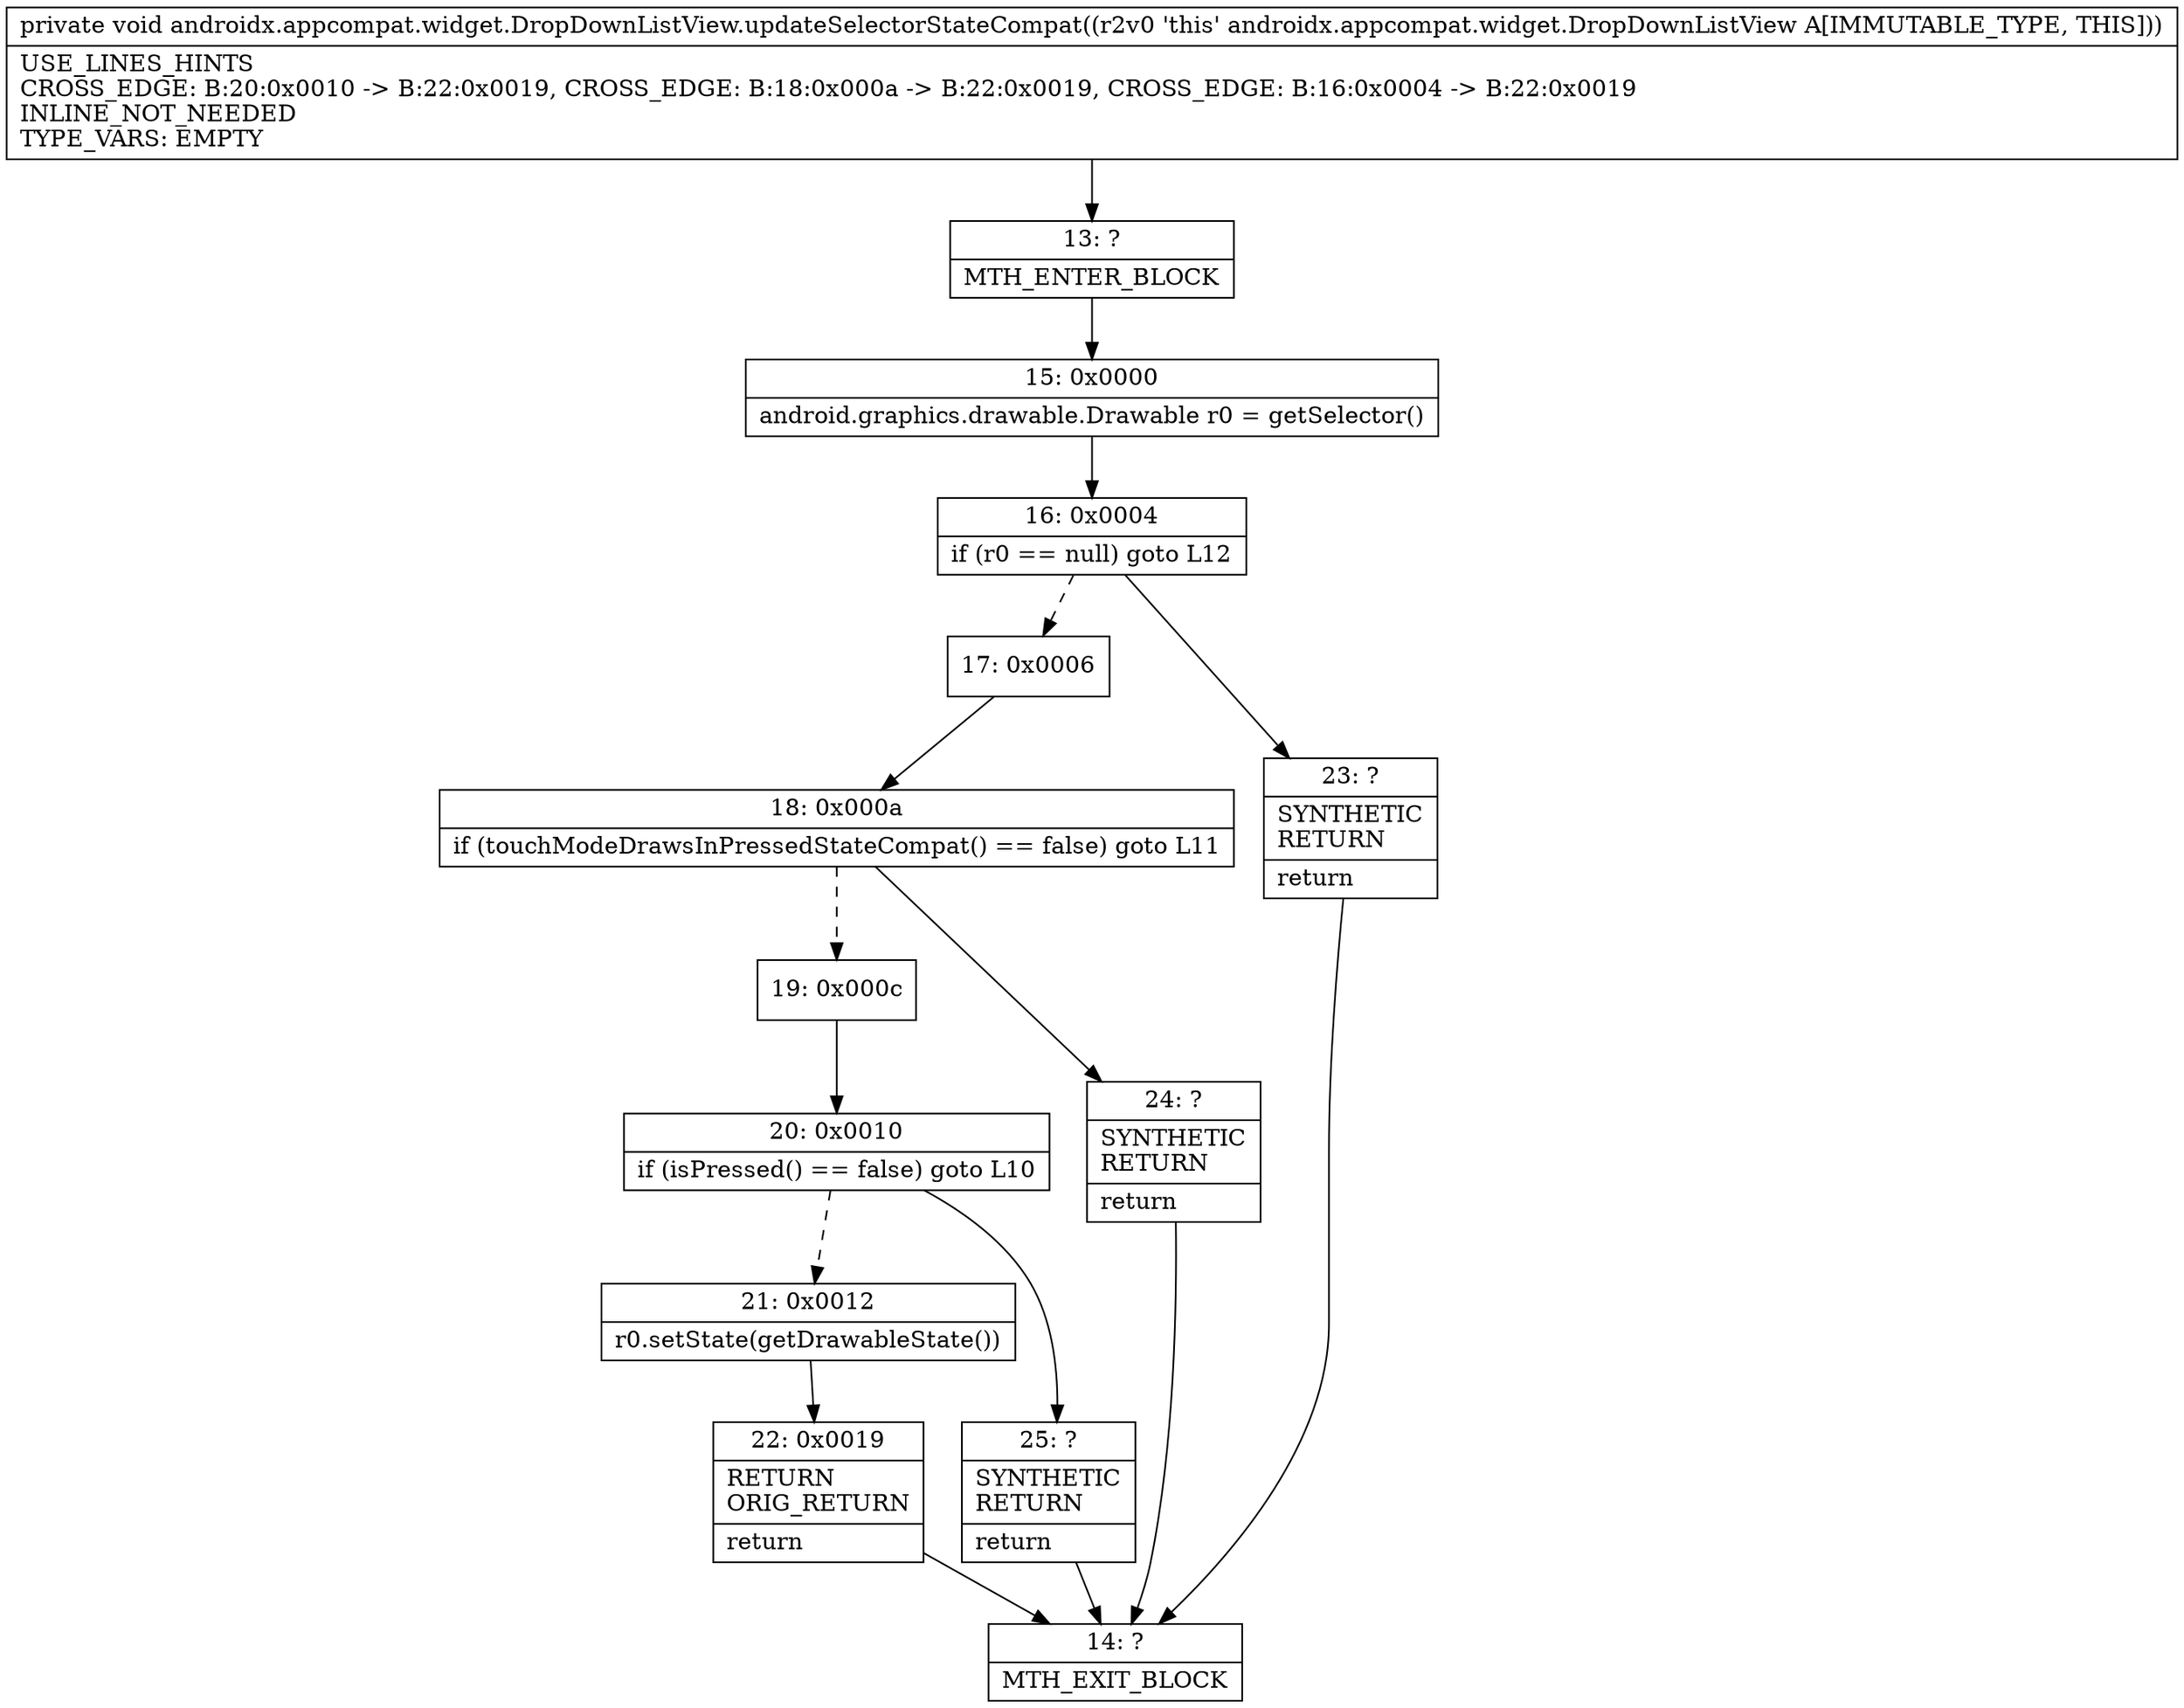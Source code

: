 digraph "CFG forandroidx.appcompat.widget.DropDownListView.updateSelectorStateCompat()V" {
Node_13 [shape=record,label="{13\:\ ?|MTH_ENTER_BLOCK\l}"];
Node_15 [shape=record,label="{15\:\ 0x0000|android.graphics.drawable.Drawable r0 = getSelector()\l}"];
Node_16 [shape=record,label="{16\:\ 0x0004|if (r0 == null) goto L12\l}"];
Node_17 [shape=record,label="{17\:\ 0x0006}"];
Node_18 [shape=record,label="{18\:\ 0x000a|if (touchModeDrawsInPressedStateCompat() == false) goto L11\l}"];
Node_19 [shape=record,label="{19\:\ 0x000c}"];
Node_20 [shape=record,label="{20\:\ 0x0010|if (isPressed() == false) goto L10\l}"];
Node_21 [shape=record,label="{21\:\ 0x0012|r0.setState(getDrawableState())\l}"];
Node_22 [shape=record,label="{22\:\ 0x0019|RETURN\lORIG_RETURN\l|return\l}"];
Node_14 [shape=record,label="{14\:\ ?|MTH_EXIT_BLOCK\l}"];
Node_25 [shape=record,label="{25\:\ ?|SYNTHETIC\lRETURN\l|return\l}"];
Node_24 [shape=record,label="{24\:\ ?|SYNTHETIC\lRETURN\l|return\l}"];
Node_23 [shape=record,label="{23\:\ ?|SYNTHETIC\lRETURN\l|return\l}"];
MethodNode[shape=record,label="{private void androidx.appcompat.widget.DropDownListView.updateSelectorStateCompat((r2v0 'this' androidx.appcompat.widget.DropDownListView A[IMMUTABLE_TYPE, THIS]))  | USE_LINES_HINTS\lCROSS_EDGE: B:20:0x0010 \-\> B:22:0x0019, CROSS_EDGE: B:18:0x000a \-\> B:22:0x0019, CROSS_EDGE: B:16:0x0004 \-\> B:22:0x0019\lINLINE_NOT_NEEDED\lTYPE_VARS: EMPTY\l}"];
MethodNode -> Node_13;Node_13 -> Node_15;
Node_15 -> Node_16;
Node_16 -> Node_17[style=dashed];
Node_16 -> Node_23;
Node_17 -> Node_18;
Node_18 -> Node_19[style=dashed];
Node_18 -> Node_24;
Node_19 -> Node_20;
Node_20 -> Node_21[style=dashed];
Node_20 -> Node_25;
Node_21 -> Node_22;
Node_22 -> Node_14;
Node_25 -> Node_14;
Node_24 -> Node_14;
Node_23 -> Node_14;
}

